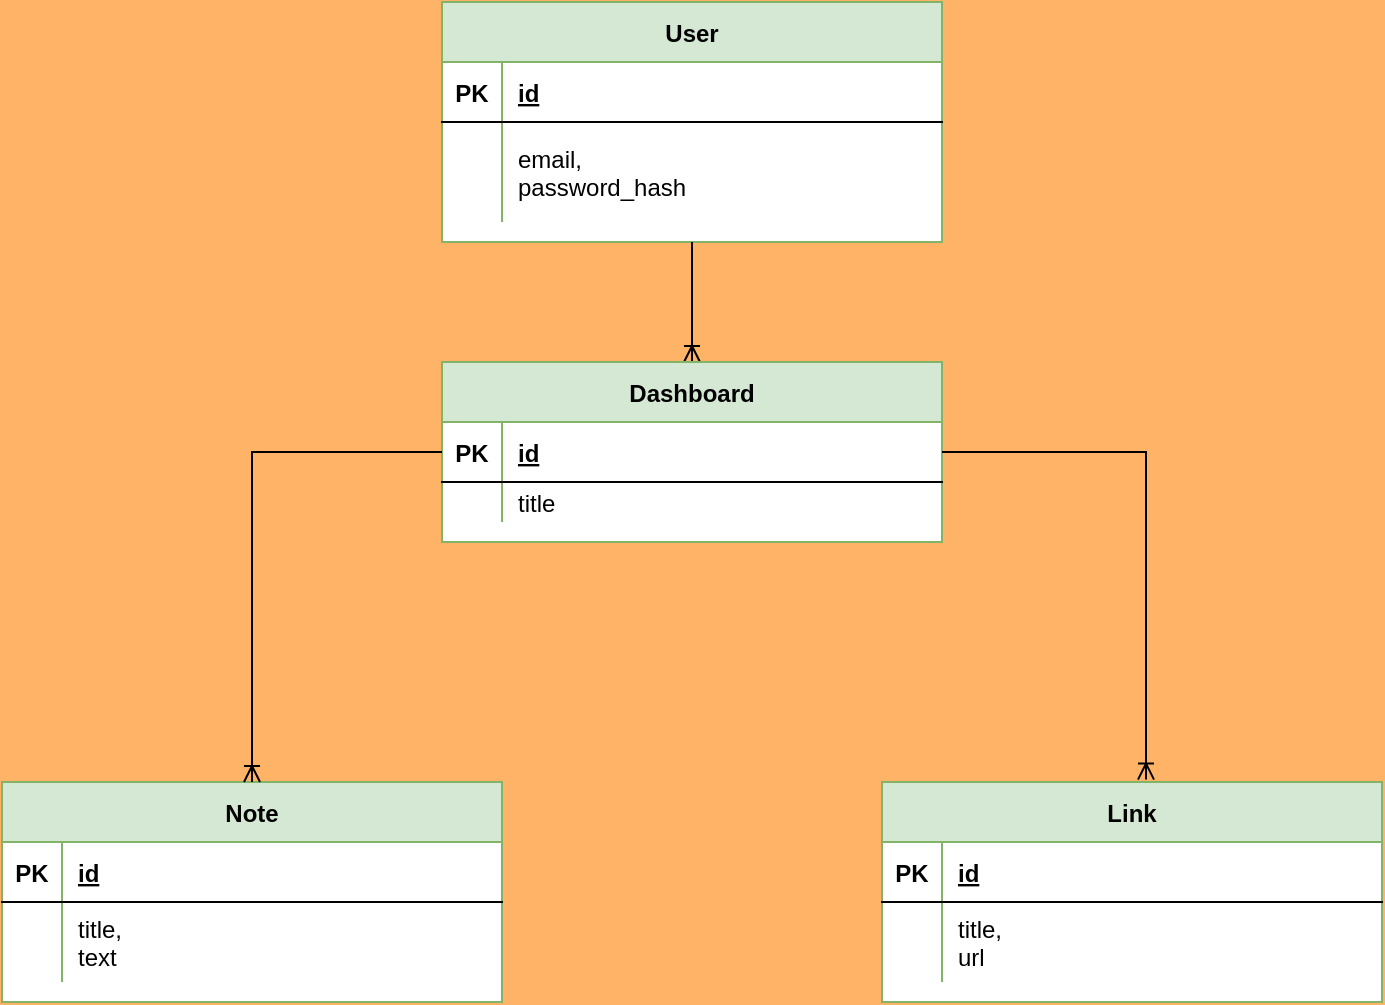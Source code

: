 <mxfile version="13.4.3" type="device"><diagram id="R2lEEEUBdFMjLlhIrx00" name="Page-1"><mxGraphModel dx="1422" dy="798" grid="1" gridSize="10" guides="1" tooltips="1" connect="1" arrows="1" fold="1" page="1" pageScale="1" pageWidth="850" pageHeight="1100" background="#FFB366" math="0" shadow="0" extFonts="Permanent Marker^https://fonts.googleapis.com/css?family=Permanent+Marker"><root><mxCell id="0"/><mxCell id="1" parent="0"/><mxCell id="C-vyLk0tnHw3VtMMgP7b-23" value="User" style="shape=table;startSize=30;container=1;collapsible=1;childLayout=tableLayout;fixedRows=1;rowLines=0;fontStyle=1;align=center;resizeLast=1;fillColor=#d5e8d4;strokeColor=#82b366;swimlaneFillColor=#ffffff;" parent="1" vertex="1"><mxGeometry x="300" y="60" width="250" height="120" as="geometry"><mxRectangle x="300" y="60" width="60" height="30" as="alternateBounds"/></mxGeometry></mxCell><mxCell id="C-vyLk0tnHw3VtMMgP7b-24" value="" style="shape=partialRectangle;collapsible=0;dropTarget=0;pointerEvents=0;fillColor=none;points=[[0,0.5],[1,0.5]];portConstraint=eastwest;top=0;left=0;right=0;bottom=1;" parent="C-vyLk0tnHw3VtMMgP7b-23" vertex="1"><mxGeometry y="30" width="250" height="30" as="geometry"/></mxCell><mxCell id="C-vyLk0tnHw3VtMMgP7b-25" value="PK" style="shape=partialRectangle;overflow=hidden;connectable=0;fillColor=none;top=0;left=0;bottom=0;right=0;fontStyle=1;" parent="C-vyLk0tnHw3VtMMgP7b-24" vertex="1"><mxGeometry width="30" height="30" as="geometry"/></mxCell><mxCell id="C-vyLk0tnHw3VtMMgP7b-26" value="id" style="shape=partialRectangle;overflow=hidden;connectable=0;fillColor=none;top=0;left=0;bottom=0;right=0;align=left;spacingLeft=6;fontStyle=5;" parent="C-vyLk0tnHw3VtMMgP7b-24" vertex="1"><mxGeometry x="30" width="220" height="30" as="geometry"/></mxCell><mxCell id="C-vyLk0tnHw3VtMMgP7b-27" value="" style="shape=partialRectangle;collapsible=0;dropTarget=0;pointerEvents=0;fillColor=none;points=[[0,0.5],[1,0.5]];portConstraint=eastwest;top=0;left=0;right=0;bottom=0;" parent="C-vyLk0tnHw3VtMMgP7b-23" vertex="1"><mxGeometry y="60" width="250" height="50" as="geometry"/></mxCell><mxCell id="C-vyLk0tnHw3VtMMgP7b-28" value="" style="shape=partialRectangle;overflow=hidden;connectable=0;fillColor=none;top=0;left=0;bottom=0;right=0;" parent="C-vyLk0tnHw3VtMMgP7b-27" vertex="1"><mxGeometry width="30" height="50" as="geometry"/></mxCell><mxCell id="C-vyLk0tnHw3VtMMgP7b-29" value="email,&#10;password_hash" style="shape=partialRectangle;overflow=hidden;connectable=0;fillColor=none;top=0;left=0;bottom=0;right=0;align=left;spacingLeft=6;" parent="C-vyLk0tnHw3VtMMgP7b-27" vertex="1"><mxGeometry x="30" width="220" height="50" as="geometry"/></mxCell><mxCell id="Omc8ujOgobdnjZ6ozmbd-9" value="" style="edgeStyle=elbowEdgeStyle;fontSize=12;html=1;endArrow=ERoneToMany;entryX=0.5;entryY=0;entryDx=0;entryDy=0;rounded=0;exitX=0.5;exitY=1;exitDx=0;exitDy=0;shadow=0;sketch=0;" edge="1" parent="1" source="C-vyLk0tnHw3VtMMgP7b-23" target="Omc8ujOgobdnjZ6ozmbd-1"><mxGeometry width="100" height="100" relative="1" as="geometry"><mxPoint x="480" y="265" as="sourcePoint"/><mxPoint x="510" y="180" as="targetPoint"/></mxGeometry></mxCell><mxCell id="Omc8ujOgobdnjZ6ozmbd-1" value="Dashboard" style="shape=table;startSize=30;container=1;collapsible=1;childLayout=tableLayout;fixedRows=1;rowLines=0;fontStyle=1;align=center;resizeLast=1;fillColor=#d5e8d4;strokeColor=#82b366;swimlaneFillColor=#ffffff;" vertex="1" parent="1"><mxGeometry x="300" y="240" width="250" height="90" as="geometry"/></mxCell><mxCell id="Omc8ujOgobdnjZ6ozmbd-2" value="" style="shape=partialRectangle;collapsible=0;dropTarget=0;pointerEvents=0;fillColor=none;points=[[0,0.5],[1,0.5]];portConstraint=eastwest;top=0;left=0;right=0;bottom=1;" vertex="1" parent="Omc8ujOgobdnjZ6ozmbd-1"><mxGeometry y="30" width="250" height="30" as="geometry"/></mxCell><mxCell id="Omc8ujOgobdnjZ6ozmbd-3" value="PK" style="shape=partialRectangle;overflow=hidden;connectable=0;fillColor=none;top=0;left=0;bottom=0;right=0;fontStyle=1;" vertex="1" parent="Omc8ujOgobdnjZ6ozmbd-2"><mxGeometry width="30" height="30" as="geometry"/></mxCell><mxCell id="Omc8ujOgobdnjZ6ozmbd-4" value="id" style="shape=partialRectangle;overflow=hidden;connectable=0;fillColor=none;top=0;left=0;bottom=0;right=0;align=left;spacingLeft=6;fontStyle=5;" vertex="1" parent="Omc8ujOgobdnjZ6ozmbd-2"><mxGeometry x="30" width="220" height="30" as="geometry"/></mxCell><mxCell id="Omc8ujOgobdnjZ6ozmbd-5" value="" style="shape=partialRectangle;collapsible=0;dropTarget=0;pointerEvents=0;fillColor=none;points=[[0,0.5],[1,0.5]];portConstraint=eastwest;top=0;left=0;right=0;bottom=0;" vertex="1" parent="Omc8ujOgobdnjZ6ozmbd-1"><mxGeometry y="60" width="250" height="20" as="geometry"/></mxCell><mxCell id="Omc8ujOgobdnjZ6ozmbd-6" value="" style="shape=partialRectangle;overflow=hidden;connectable=0;fillColor=none;top=0;left=0;bottom=0;right=0;" vertex="1" parent="Omc8ujOgobdnjZ6ozmbd-5"><mxGeometry width="30" height="20" as="geometry"/></mxCell><mxCell id="Omc8ujOgobdnjZ6ozmbd-7" value="title" style="shape=partialRectangle;overflow=hidden;connectable=0;fillColor=none;top=0;left=0;bottom=0;right=0;align=left;spacingLeft=6;" vertex="1" parent="Omc8ujOgobdnjZ6ozmbd-5"><mxGeometry x="30" width="220" height="20" as="geometry"/></mxCell><mxCell id="Omc8ujOgobdnjZ6ozmbd-17" value="Note" style="shape=table;startSize=30;container=1;collapsible=1;childLayout=tableLayout;fixedRows=1;rowLines=0;fontStyle=1;align=center;resizeLast=1;fillColor=#d5e8d4;strokeColor=#82b366;swimlaneFillColor=#ffffff;" vertex="1" parent="1"><mxGeometry x="80" y="450" width="250" height="110" as="geometry"/></mxCell><mxCell id="Omc8ujOgobdnjZ6ozmbd-18" value="" style="shape=partialRectangle;collapsible=0;dropTarget=0;pointerEvents=0;fillColor=none;points=[[0,0.5],[1,0.5]];portConstraint=eastwest;top=0;left=0;right=0;bottom=1;" vertex="1" parent="Omc8ujOgobdnjZ6ozmbd-17"><mxGeometry y="30" width="250" height="30" as="geometry"/></mxCell><mxCell id="Omc8ujOgobdnjZ6ozmbd-19" value="PK" style="shape=partialRectangle;overflow=hidden;connectable=0;fillColor=none;top=0;left=0;bottom=0;right=0;fontStyle=1;" vertex="1" parent="Omc8ujOgobdnjZ6ozmbd-18"><mxGeometry width="30" height="30" as="geometry"/></mxCell><mxCell id="Omc8ujOgobdnjZ6ozmbd-20" value="id" style="shape=partialRectangle;overflow=hidden;connectable=0;fillColor=none;top=0;left=0;bottom=0;right=0;align=left;spacingLeft=6;fontStyle=5;" vertex="1" parent="Omc8ujOgobdnjZ6ozmbd-18"><mxGeometry x="30" width="220" height="30" as="geometry"/></mxCell><mxCell id="Omc8ujOgobdnjZ6ozmbd-21" value="" style="shape=partialRectangle;collapsible=0;dropTarget=0;pointerEvents=0;fillColor=none;points=[[0,0.5],[1,0.5]];portConstraint=eastwest;top=0;left=0;right=0;bottom=0;" vertex="1" parent="Omc8ujOgobdnjZ6ozmbd-17"><mxGeometry y="60" width="250" height="40" as="geometry"/></mxCell><mxCell id="Omc8ujOgobdnjZ6ozmbd-22" value="" style="shape=partialRectangle;overflow=hidden;connectable=0;fillColor=none;top=0;left=0;bottom=0;right=0;" vertex="1" parent="Omc8ujOgobdnjZ6ozmbd-21"><mxGeometry width="30" height="40" as="geometry"/></mxCell><mxCell id="Omc8ujOgobdnjZ6ozmbd-23" value="title,&#10;text" style="shape=partialRectangle;overflow=hidden;connectable=0;fillColor=none;top=0;left=0;bottom=0;right=0;align=left;spacingLeft=6;" vertex="1" parent="Omc8ujOgobdnjZ6ozmbd-21"><mxGeometry x="30" width="220" height="40" as="geometry"/></mxCell><mxCell id="Omc8ujOgobdnjZ6ozmbd-10" value="Link" style="shape=table;startSize=30;container=1;collapsible=1;childLayout=tableLayout;fixedRows=1;rowLines=0;fontStyle=1;align=center;resizeLast=1;fillColor=#d5e8d4;strokeColor=#82b366;swimlaneFillColor=#ffffff;" vertex="1" parent="1"><mxGeometry x="520" y="450" width="250" height="110" as="geometry"/></mxCell><mxCell id="Omc8ujOgobdnjZ6ozmbd-11" value="" style="shape=partialRectangle;collapsible=0;dropTarget=0;pointerEvents=0;fillColor=none;points=[[0,0.5],[1,0.5]];portConstraint=eastwest;top=0;left=0;right=0;bottom=1;" vertex="1" parent="Omc8ujOgobdnjZ6ozmbd-10"><mxGeometry y="30" width="250" height="30" as="geometry"/></mxCell><mxCell id="Omc8ujOgobdnjZ6ozmbd-12" value="PK" style="shape=partialRectangle;overflow=hidden;connectable=0;fillColor=none;top=0;left=0;bottom=0;right=0;fontStyle=1;" vertex="1" parent="Omc8ujOgobdnjZ6ozmbd-11"><mxGeometry width="30" height="30" as="geometry"/></mxCell><mxCell id="Omc8ujOgobdnjZ6ozmbd-13" value="id" style="shape=partialRectangle;overflow=hidden;connectable=0;fillColor=none;top=0;left=0;bottom=0;right=0;align=left;spacingLeft=6;fontStyle=5;" vertex="1" parent="Omc8ujOgobdnjZ6ozmbd-11"><mxGeometry x="30" width="220" height="30" as="geometry"/></mxCell><mxCell id="Omc8ujOgobdnjZ6ozmbd-14" value="" style="shape=partialRectangle;collapsible=0;dropTarget=0;pointerEvents=0;fillColor=none;points=[[0,0.5],[1,0.5]];portConstraint=eastwest;top=0;left=0;right=0;bottom=0;" vertex="1" parent="Omc8ujOgobdnjZ6ozmbd-10"><mxGeometry y="60" width="250" height="40" as="geometry"/></mxCell><mxCell id="Omc8ujOgobdnjZ6ozmbd-15" value="" style="shape=partialRectangle;overflow=hidden;connectable=0;fillColor=none;top=0;left=0;bottom=0;right=0;" vertex="1" parent="Omc8ujOgobdnjZ6ozmbd-14"><mxGeometry width="30" height="40" as="geometry"/></mxCell><mxCell id="Omc8ujOgobdnjZ6ozmbd-16" value="title,&#10;url" style="shape=partialRectangle;overflow=hidden;connectable=0;fillColor=none;top=0;left=0;bottom=0;right=0;align=left;spacingLeft=6;" vertex="1" parent="Omc8ujOgobdnjZ6ozmbd-14"><mxGeometry x="30" width="220" height="40" as="geometry"/></mxCell><mxCell id="Omc8ujOgobdnjZ6ozmbd-24" value="" style="fontSize=12;html=1;endArrow=ERoneToMany;shadow=0;exitX=0;exitY=0.5;exitDx=0;exitDy=0;entryX=0.5;entryY=0;entryDx=0;entryDy=0;edgeStyle=orthogonalEdgeStyle;rounded=0;" edge="1" parent="1" source="Omc8ujOgobdnjZ6ozmbd-2" target="Omc8ujOgobdnjZ6ozmbd-17"><mxGeometry width="100" height="100" relative="1" as="geometry"><mxPoint x="370" y="460" as="sourcePoint"/><mxPoint x="470" y="360" as="targetPoint"/></mxGeometry></mxCell><mxCell id="Omc8ujOgobdnjZ6ozmbd-25" value="" style="fontSize=12;html=1;endArrow=ERoneToMany;shadow=0;exitX=1;exitY=0.5;exitDx=0;exitDy=0;entryX=0.528;entryY=-0.011;entryDx=0;entryDy=0;edgeStyle=orthogonalEdgeStyle;rounded=0;entryPerimeter=0;" edge="1" parent="1" source="Omc8ujOgobdnjZ6ozmbd-2" target="Omc8ujOgobdnjZ6ozmbd-10"><mxGeometry width="100" height="100" relative="1" as="geometry"><mxPoint x="715" y="260" as="sourcePoint"/><mxPoint x="620" y="425" as="targetPoint"/></mxGeometry></mxCell></root></mxGraphModel></diagram></mxfile>
